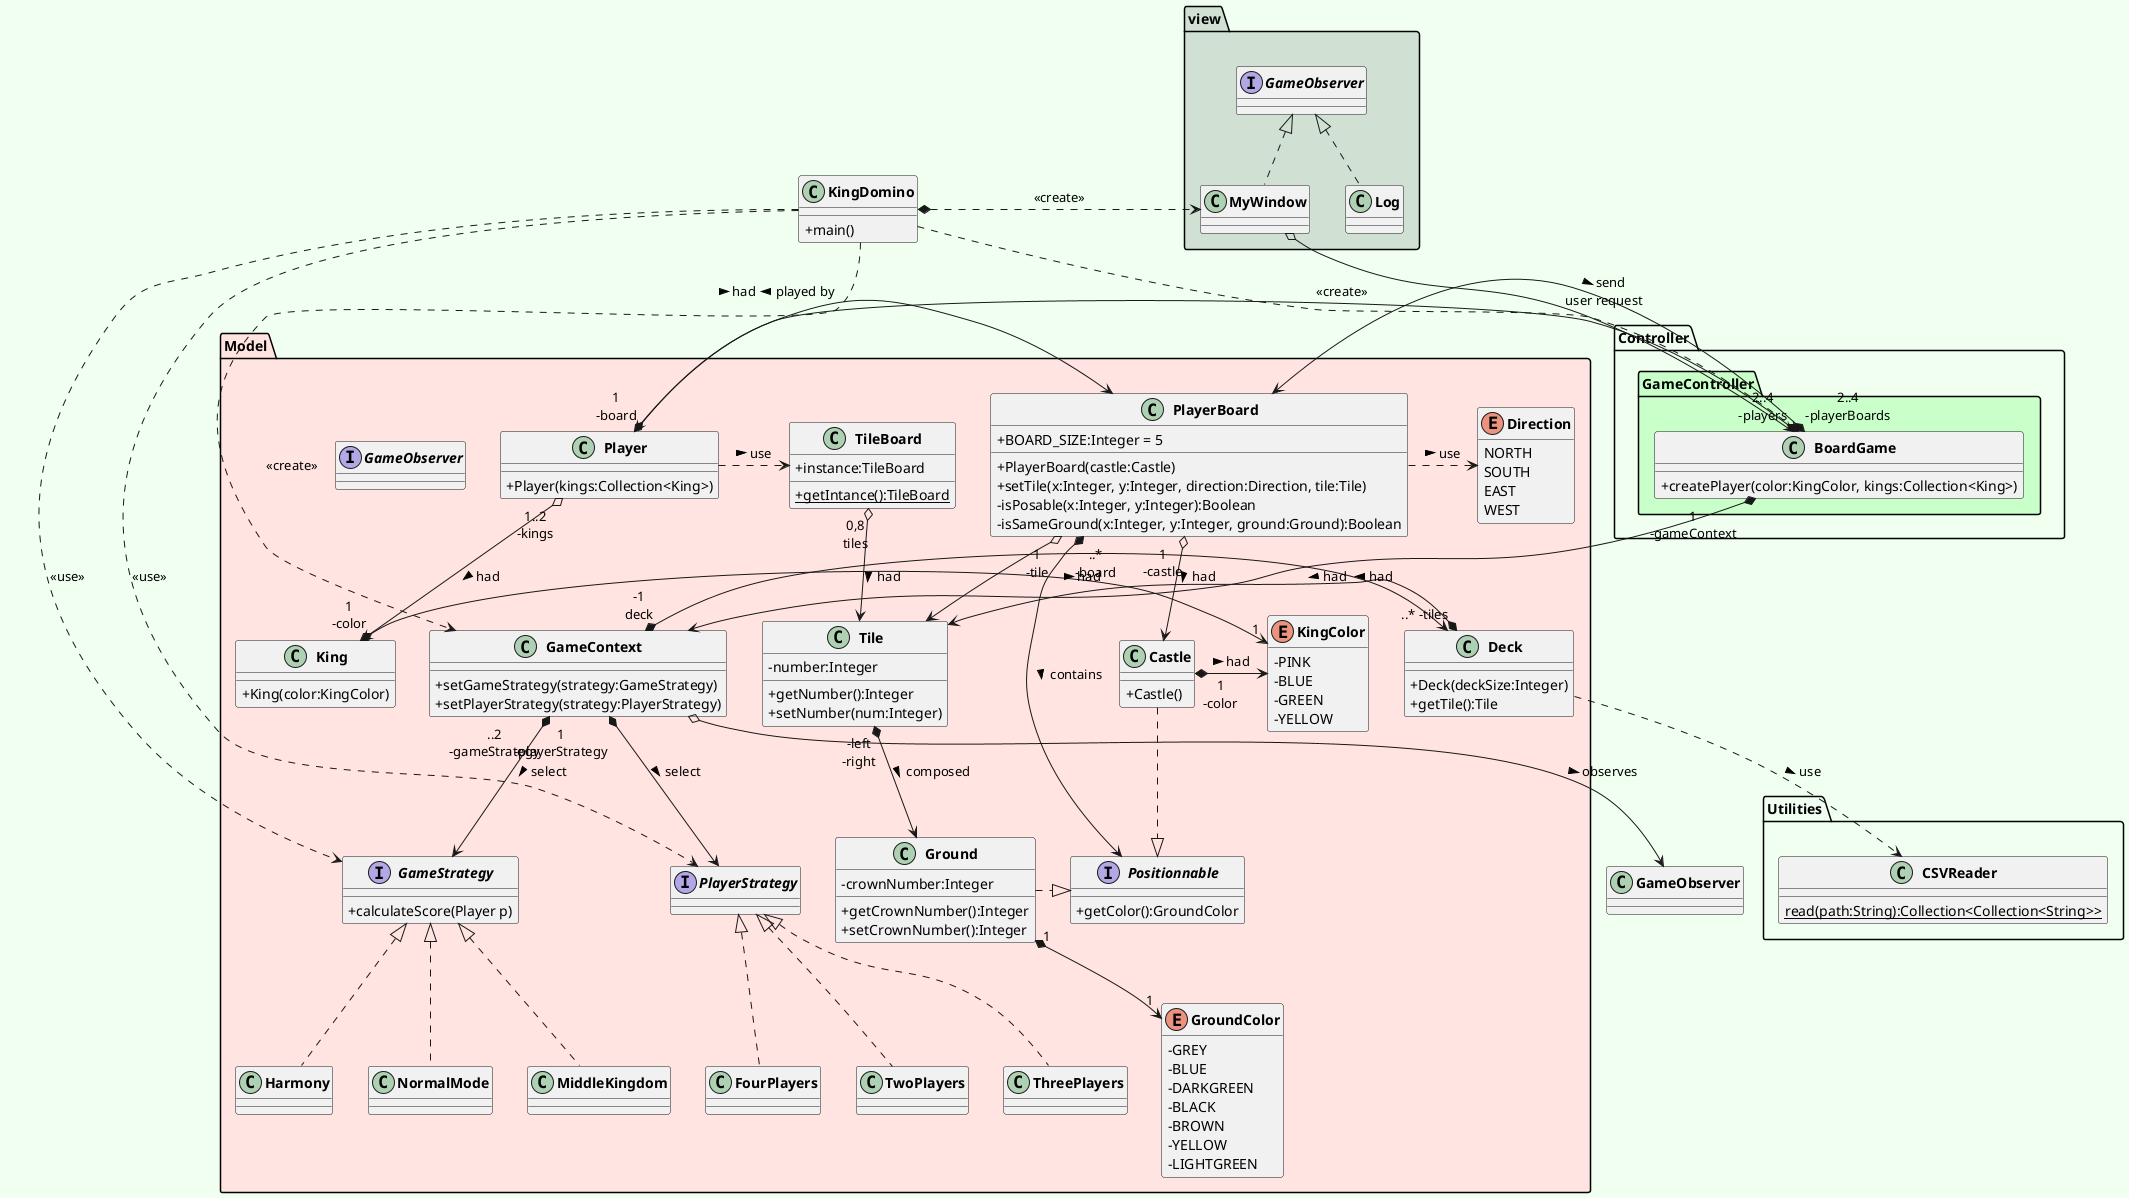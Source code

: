 @startuml
'skinparam style strictuml
skinparam classAttributeIconSize 0
skinparam classFontStyle Bold
hide enum methods
skinparam BackgroundColor HoneyDew

'class main qui va executer le jeu
class KingDomino{
+main()
}


package Controller{
'package CONTROLLER
package GameController #technology{
    ' plateau de jeu
    class BoardGame{

        +createPlayer(color:KingColor, kings:Collection<King>)

    }
}

}


package Model #mistyrose{
    'interface players
    interface PlayerStrategy{

    }
    class TwoPlayers implements PlayerStrategy{

    }

    class ThreePlayers implements PlayerStrategy{
    }

   class FourPlayers implements PlayerStrategy{

   }



    class Deck{
        +Deck(deckSize:Integer)
        +getTile():Tile
    }


    'tuiles numéroté
    class Tile {

        -number:Integer
        +getNumber():Integer
        +setNumber(num:Integer)

    }
    'coté de la tuile (droite ou gauche)
    class Ground{
        -crownNumber:Integer
        +getCrownNumber():Integer
        +setCrownNumber():Integer
    }
    'couleur des cotés de la tuile
    enum GroundColor{
    -GREY
    -BLUE
    -DARKGREEN
    -BLACK
    -BROWN
    -YELLOW
    -LIGHTGREEN
    }
    'strategy permettant de pouvoir choisir le jeu qu'on veut
    interface GameStrategy{
    +calculateScore(Player p)

    }
    'contexte du jeu
    class GameContext{
        +setGameStrategy(strategy:GameStrategy)
        +setPlayerStrategy(strategy:PlayerStrategy)
    }
    class NormalMode implements GameStrategy{

    }
    'classe dynastie
    'class Dynasty implements GameStrategy{}
    'class empire du milieu
    class MiddleKingdom implements GameStrategy{

    }

    'class harmonie
    class Harmony implements GameStrategy{

    }
    'interface observer qui va permettre de notifier les changements
    interface GameObserver{
'aussi le score final
    }

    class TileBoard{

        +instance:TileBoard
        {static}+getIntance():TileBoard
    }




    class PlayerBoard{
        +BOARD_SIZE:Integer = 5
        +PlayerBoard(castle:Castle)
        +setTile(x:Integer, y:Integer, direction:Direction, tile:Tile)
        -isPosable(x:Integer, y:Integer):Boolean
        -isSameGround(x:Integer, y:Integer, ground:Ground):Boolean
    }
    interface Positionnable{
        +getColor():GroundColor
    }

    enum Direction{
        NORTH
        SOUTH
        EAST
        WEST
    }

    'joueur
    class Player{
        +Player(kings:Collection<King>)
    }

    'roi
    class King{
        +King(color:KingColor)
    }
    'class chateau
    class Castle {
        +Castle()
    }

    'couleur du roi et du chateau
    enum KingColor{
    -PINK
    -BLUE
    -GREEN
    -YELLOW
    }
}

'package VIEW
package view #D0E1D4{
    'application du jeu (design avec Swing)
    class MyWindow implements GameObserver{

    }

    'classe qui va permettre de notifier la partie utilisée et le score final en fin de partie
    class Log implements GameObserver{

    }
}

package Utilities{
    class CSVReader{
        {static} read(path:String):Collection<Collection<String>>
    }
}


Ground .|> Positionnable
Castle .|> Positionnable
PlayerBoard "..*\n-board" *-r-> Positionnable : > contains

Deck ..> CSVReader :  > use
Ground "1"*-->"1"GroundColor
Tile *-->Ground : "-left\n-right" > composed

'A SUPP
Deck "..* -tiles" *-> Tile : > had



TileBoard o--> Tile : "0,8\ntiles" > had


GameContext "-1\ndeck" *-> Deck
GameContext *--> GameStrategy  : "..2\n-gameStrategy" > select
GameContext *--> PlayerStrategy : "1\n-playerStrategy" > select

BoardGame  *-> Player : "2..4\n-players" > played by
BoardGame *--> GameContext : "1\n-gameContext" > had

Player .> TileBoard : > use
Player *-> PlayerBoard : "1\n-board" > had
Player  o--> King : "1..2\n-kings" > had
PlayerBoard <--* "2..4\n-playerBoards" BoardGame
PlayerBoard "1\n-tile" o--> Tile
PlayerBoard "1\n-castle" o-> Castle : > had

PlayerBoard .> Direction : > use



King"1\n-color"*->"1" KingColor: > had
Castle"1\n-color"*->KingColor : > had

KingDomino..> BoardGame : <<create>>
KingDomino.> PlayerStrategy : <<use>>
KingDomino..> GameStrategy : <<use>>
KingDomino *.>MyWindow : <<create>>
KingDomino ..>GameContext : <<create>>
MyWindow o-> BoardGame : > send \nuser request
GameContext o-->GameObserver : > observes
@enduml